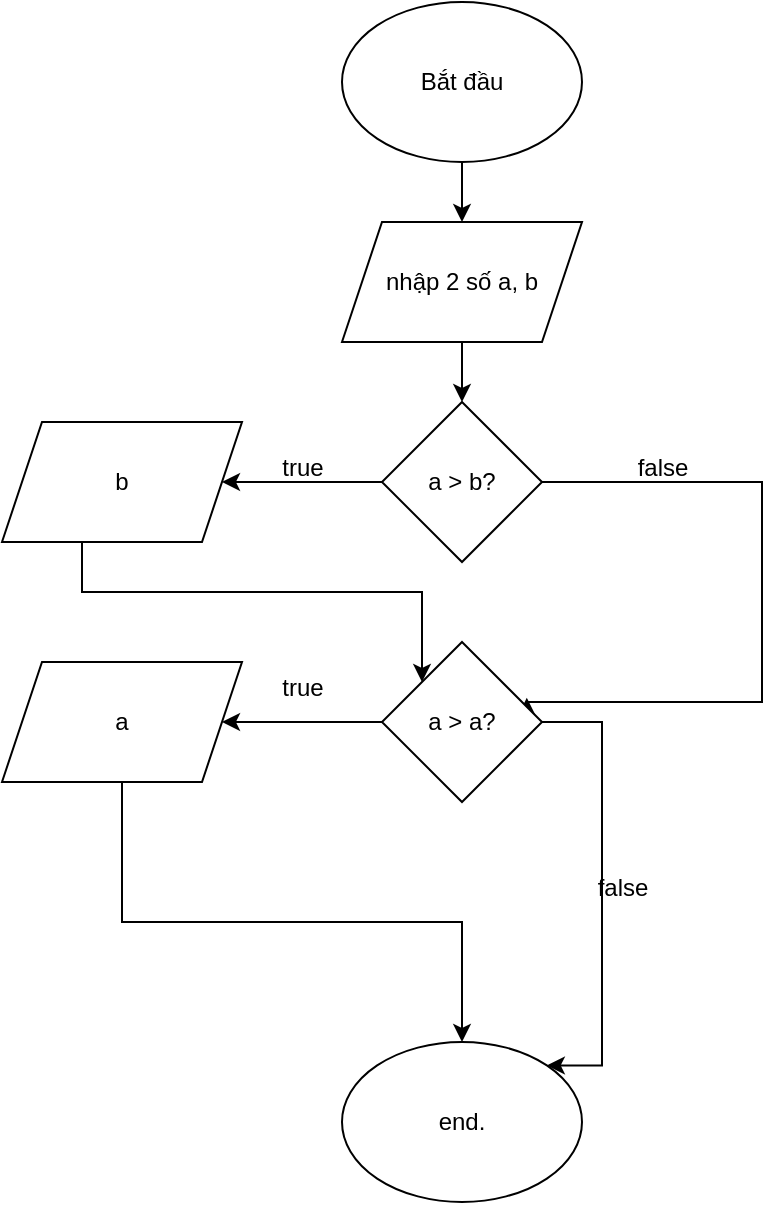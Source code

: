 <mxfile version="28.2.5" pages="10">
  <diagram name="bai 1" id="LHN-CHrqMJ3iKBK1noqp">
    <mxGraphModel dx="1042" dy="562" grid="1" gridSize="10" guides="1" tooltips="1" connect="1" arrows="1" fold="1" page="1" pageScale="1" pageWidth="827" pageHeight="1169" math="0" shadow="0">
      <root>
        <mxCell id="0" />
        <mxCell id="1" parent="0" />
        <mxCell id="G_gX5cMEvvBxvwo3rwDN-11" value="" style="edgeStyle=orthogonalEdgeStyle;rounded=0;orthogonalLoop=1;jettySize=auto;html=1;" parent="1" source="G_gX5cMEvvBxvwo3rwDN-1" target="G_gX5cMEvvBxvwo3rwDN-2" edge="1">
          <mxGeometry relative="1" as="geometry" />
        </mxCell>
        <mxCell id="G_gX5cMEvvBxvwo3rwDN-1" value="Bắt đầu" style="ellipse;whiteSpace=wrap;html=1;" parent="1" vertex="1">
          <mxGeometry x="380" y="50" width="120" height="80" as="geometry" />
        </mxCell>
        <mxCell id="G_gX5cMEvvBxvwo3rwDN-12" value="" style="edgeStyle=orthogonalEdgeStyle;rounded=0;orthogonalLoop=1;jettySize=auto;html=1;" parent="1" source="G_gX5cMEvvBxvwo3rwDN-2" target="G_gX5cMEvvBxvwo3rwDN-3" edge="1">
          <mxGeometry relative="1" as="geometry" />
        </mxCell>
        <mxCell id="G_gX5cMEvvBxvwo3rwDN-2" value="nhập 2 số a, b" style="shape=parallelogram;perimeter=parallelogramPerimeter;whiteSpace=wrap;html=1;fixedSize=1;" parent="1" vertex="1">
          <mxGeometry x="380" y="160" width="120" height="60" as="geometry" />
        </mxCell>
        <mxCell id="G_gX5cMEvvBxvwo3rwDN-4" style="edgeStyle=orthogonalEdgeStyle;rounded=0;orthogonalLoop=1;jettySize=auto;html=1;" parent="1" source="G_gX5cMEvvBxvwo3rwDN-3" edge="1">
          <mxGeometry relative="1" as="geometry">
            <mxPoint x="320" y="290" as="targetPoint" />
          </mxGeometry>
        </mxCell>
        <mxCell id="G_gX5cMEvvBxvwo3rwDN-18" style="edgeStyle=orthogonalEdgeStyle;rounded=0;orthogonalLoop=1;jettySize=auto;html=1;entryX=0.905;entryY=0.348;entryDx=0;entryDy=0;entryPerimeter=0;" parent="1" source="G_gX5cMEvvBxvwo3rwDN-3" target="G_gX5cMEvvBxvwo3rwDN-7" edge="1">
          <mxGeometry relative="1" as="geometry">
            <mxPoint x="490" y="400" as="targetPoint" />
            <Array as="points">
              <mxPoint x="590" y="290" />
              <mxPoint x="590" y="400" />
              <mxPoint x="472" y="400" />
            </Array>
          </mxGeometry>
        </mxCell>
        <mxCell id="G_gX5cMEvvBxvwo3rwDN-3" value="a &amp;gt; b?" style="rhombus;whiteSpace=wrap;html=1;" parent="1" vertex="1">
          <mxGeometry x="400" y="250" width="80" height="80" as="geometry" />
        </mxCell>
        <mxCell id="G_gX5cMEvvBxvwo3rwDN-5" value="true" style="text;html=1;align=center;verticalAlign=middle;resizable=0;points=[];autosize=1;strokeColor=none;fillColor=none;" parent="1" vertex="1">
          <mxGeometry x="340" y="268" width="40" height="30" as="geometry" />
        </mxCell>
        <mxCell id="G_gX5cMEvvBxvwo3rwDN-14" style="edgeStyle=orthogonalEdgeStyle;rounded=0;orthogonalLoop=1;jettySize=auto;html=1;entryX=0;entryY=0;entryDx=0;entryDy=0;" parent="1" source="G_gX5cMEvvBxvwo3rwDN-6" target="G_gX5cMEvvBxvwo3rwDN-7" edge="1">
          <mxGeometry relative="1" as="geometry">
            <mxPoint x="310" y="370" as="targetPoint" />
            <Array as="points">
              <mxPoint x="250" y="345" />
              <mxPoint x="420" y="345" />
            </Array>
          </mxGeometry>
        </mxCell>
        <mxCell id="G_gX5cMEvvBxvwo3rwDN-6" value="b" style="shape=parallelogram;perimeter=parallelogramPerimeter;whiteSpace=wrap;html=1;fixedSize=1;" parent="1" vertex="1">
          <mxGeometry x="210" y="260" width="120" height="60" as="geometry" />
        </mxCell>
        <mxCell id="G_gX5cMEvvBxvwo3rwDN-9" style="edgeStyle=orthogonalEdgeStyle;rounded=0;orthogonalLoop=1;jettySize=auto;html=1;" parent="1" source="G_gX5cMEvvBxvwo3rwDN-7" target="G_gX5cMEvvBxvwo3rwDN-8" edge="1">
          <mxGeometry relative="1" as="geometry" />
        </mxCell>
        <mxCell id="G_gX5cMEvvBxvwo3rwDN-19" style="edgeStyle=orthogonalEdgeStyle;rounded=0;orthogonalLoop=1;jettySize=auto;html=1;entryX=1;entryY=0;entryDx=0;entryDy=0;" parent="1" target="G_gX5cMEvvBxvwo3rwDN-16" edge="1">
          <mxGeometry relative="1" as="geometry">
            <mxPoint x="510" y="560" as="targetPoint" />
            <mxPoint x="470" y="410" as="sourcePoint" />
            <Array as="points">
              <mxPoint x="510" y="410" />
              <mxPoint x="510" y="582" />
            </Array>
          </mxGeometry>
        </mxCell>
        <mxCell id="G_gX5cMEvvBxvwo3rwDN-7" value="a &amp;gt; a?" style="rhombus;whiteSpace=wrap;html=1;" parent="1" vertex="1">
          <mxGeometry x="400" y="370" width="80" height="80" as="geometry" />
        </mxCell>
        <mxCell id="G_gX5cMEvvBxvwo3rwDN-15" style="edgeStyle=orthogonalEdgeStyle;rounded=0;orthogonalLoop=1;jettySize=auto;html=1;entryX=0.5;entryY=0;entryDx=0;entryDy=0;" parent="1" source="G_gX5cMEvvBxvwo3rwDN-8" target="G_gX5cMEvvBxvwo3rwDN-16" edge="1">
          <mxGeometry relative="1" as="geometry">
            <mxPoint x="270" y="570" as="targetPoint" />
            <Array as="points">
              <mxPoint x="270" y="510" />
              <mxPoint x="440" y="510" />
            </Array>
          </mxGeometry>
        </mxCell>
        <mxCell id="G_gX5cMEvvBxvwo3rwDN-8" value="a" style="shape=parallelogram;perimeter=parallelogramPerimeter;whiteSpace=wrap;html=1;fixedSize=1;" parent="1" vertex="1">
          <mxGeometry x="210" y="380" width="120" height="60" as="geometry" />
        </mxCell>
        <mxCell id="G_gX5cMEvvBxvwo3rwDN-16" value="end." style="ellipse;whiteSpace=wrap;html=1;" parent="1" vertex="1">
          <mxGeometry x="380" y="570" width="120" height="80" as="geometry" />
        </mxCell>
        <mxCell id="G_gX5cMEvvBxvwo3rwDN-17" value="true" style="text;html=1;align=center;verticalAlign=middle;resizable=0;points=[];autosize=1;strokeColor=none;fillColor=none;" parent="1" vertex="1">
          <mxGeometry x="340" y="378" width="40" height="30" as="geometry" />
        </mxCell>
        <mxCell id="G_gX5cMEvvBxvwo3rwDN-21" value="false" style="text;html=1;align=center;verticalAlign=middle;resizable=0;points=[];autosize=1;strokeColor=none;fillColor=none;" parent="1" vertex="1">
          <mxGeometry x="515" y="268" width="50" height="30" as="geometry" />
        </mxCell>
        <mxCell id="G_gX5cMEvvBxvwo3rwDN-22" value="false" style="text;html=1;align=center;verticalAlign=middle;resizable=0;points=[];autosize=1;strokeColor=none;fillColor=none;" parent="1" vertex="1">
          <mxGeometry x="495" y="478" width="50" height="30" as="geometry" />
        </mxCell>
      </root>
    </mxGraphModel>
  </diagram>
  <diagram id="-AnwjNpiycvmpnZ_vsOa" name="bai 2">
    <mxGraphModel dx="1042" dy="562" grid="1" gridSize="10" guides="1" tooltips="1" connect="1" arrows="1" fold="1" page="1" pageScale="1" pageWidth="827" pageHeight="1169" math="0" shadow="0">
      <root>
        <mxCell id="0" />
        <mxCell id="1" parent="0" />
        <mxCell id="NbKjcQe_ZPCnmNKgYyZ9-5" value="" style="edgeStyle=orthogonalEdgeStyle;rounded=0;orthogonalLoop=1;jettySize=auto;html=1;" edge="1" parent="1" source="HBae2HnqyYV1xyCBJxkP-1" target="HBae2HnqyYV1xyCBJxkP-2">
          <mxGeometry relative="1" as="geometry" />
        </mxCell>
        <mxCell id="HBae2HnqyYV1xyCBJxkP-1" value="Bắt đầu" style="ellipse;whiteSpace=wrap;html=1;" parent="1" vertex="1">
          <mxGeometry x="340" y="40" width="120" height="80" as="geometry" />
        </mxCell>
        <mxCell id="NbKjcQe_ZPCnmNKgYyZ9-6" value="" style="edgeStyle=orthogonalEdgeStyle;rounded=0;orthogonalLoop=1;jettySize=auto;html=1;" edge="1" parent="1" source="HBae2HnqyYV1xyCBJxkP-2" target="sqhiozpxVxZIygVOwJOl-1">
          <mxGeometry relative="1" as="geometry" />
        </mxCell>
        <mxCell id="HBae2HnqyYV1xyCBJxkP-2" value="Nhập số nguyên n" style="shape=parallelogram;perimeter=parallelogramPerimeter;whiteSpace=wrap;html=1;fixedSize=1;" parent="1" vertex="1">
          <mxGeometry x="340" y="160" width="120" height="60" as="geometry" />
        </mxCell>
        <mxCell id="sqhiozpxVxZIygVOwJOl-1" value="n/2 = 0?&lt;span style=&quot;white-space: pre;&quot;&gt;&#x9;&lt;/span&gt;" style="rhombus;whiteSpace=wrap;html=1;" vertex="1" parent="1">
          <mxGeometry x="360" y="270" width="80" height="80" as="geometry" />
        </mxCell>
        <mxCell id="NbKjcQe_ZPCnmNKgYyZ9-8" style="edgeStyle=orthogonalEdgeStyle;rounded=0;orthogonalLoop=1;jettySize=auto;html=1;" edge="1" parent="1" source="NbKjcQe_ZPCnmNKgYyZ9-1" target="NbKjcQe_ZPCnmNKgYyZ9-7">
          <mxGeometry relative="1" as="geometry" />
        </mxCell>
        <mxCell id="NbKjcQe_ZPCnmNKgYyZ9-1" value="Số chẵn" style="shape=parallelogram;perimeter=parallelogramPerimeter;whiteSpace=wrap;html=1;fixedSize=1;" vertex="1" parent="1">
          <mxGeometry x="170" y="400" width="120" height="60" as="geometry" />
        </mxCell>
        <mxCell id="NbKjcQe_ZPCnmNKgYyZ9-9" style="edgeStyle=orthogonalEdgeStyle;rounded=0;orthogonalLoop=1;jettySize=auto;html=1;entryX=0.5;entryY=0;entryDx=0;entryDy=0;" edge="1" parent="1" source="NbKjcQe_ZPCnmNKgYyZ9-2" target="NbKjcQe_ZPCnmNKgYyZ9-7">
          <mxGeometry relative="1" as="geometry" />
        </mxCell>
        <mxCell id="NbKjcQe_ZPCnmNKgYyZ9-2" value="Số lẻ" style="shape=parallelogram;perimeter=parallelogramPerimeter;whiteSpace=wrap;html=1;fixedSize=1;" vertex="1" parent="1">
          <mxGeometry x="540" y="400" width="120" height="60" as="geometry" />
        </mxCell>
        <mxCell id="NbKjcQe_ZPCnmNKgYyZ9-3" style="edgeStyle=orthogonalEdgeStyle;rounded=0;orthogonalLoop=1;jettySize=auto;html=1;entryX=0.56;entryY=-0.037;entryDx=0;entryDy=0;entryPerimeter=0;" edge="1" parent="1" source="sqhiozpxVxZIygVOwJOl-1" target="NbKjcQe_ZPCnmNKgYyZ9-1">
          <mxGeometry relative="1" as="geometry" />
        </mxCell>
        <mxCell id="NbKjcQe_ZPCnmNKgYyZ9-4" style="edgeStyle=orthogonalEdgeStyle;rounded=0;orthogonalLoop=1;jettySize=auto;html=1;entryX=0.577;entryY=-0.063;entryDx=0;entryDy=0;entryPerimeter=0;" edge="1" parent="1" source="sqhiozpxVxZIygVOwJOl-1" target="NbKjcQe_ZPCnmNKgYyZ9-2">
          <mxGeometry relative="1" as="geometry" />
        </mxCell>
        <mxCell id="NbKjcQe_ZPCnmNKgYyZ9-7" value="end." style="ellipse;whiteSpace=wrap;html=1;" vertex="1" parent="1">
          <mxGeometry x="340" y="530" width="120" height="80" as="geometry" />
        </mxCell>
        <mxCell id="6jB8IwQE2nyx-MBQkrDh-1" value="false" style="text;html=1;align=center;verticalAlign=middle;resizable=0;points=[];autosize=1;strokeColor=none;fillColor=none;" vertex="1" parent="1">
          <mxGeometry x="515" y="278" width="50" height="30" as="geometry" />
        </mxCell>
        <mxCell id="6jB8IwQE2nyx-MBQkrDh-2" value="true" style="text;html=1;align=center;verticalAlign=middle;resizable=0;points=[];autosize=1;strokeColor=none;fillColor=none;" vertex="1" parent="1">
          <mxGeometry x="270" y="278" width="40" height="30" as="geometry" />
        </mxCell>
      </root>
    </mxGraphModel>
  </diagram>
  <diagram id="fisK001j6g7XR2Er7akx" name="bai 3">
    <mxGraphModel dx="1042" dy="562" grid="1" gridSize="10" guides="1" tooltips="1" connect="1" arrows="1" fold="1" page="1" pageScale="1" pageWidth="827" pageHeight="1169" math="0" shadow="0">
      <root>
        <mxCell id="0" />
        <mxCell id="1" parent="0" />
        <mxCell id="6jqvcxdGLb2SvJ_Awi2F-6" value="" style="edgeStyle=orthogonalEdgeStyle;rounded=0;orthogonalLoop=1;jettySize=auto;html=1;" edge="1" parent="1" source="6jqvcxdGLb2SvJ_Awi2F-1" target="6jqvcxdGLb2SvJ_Awi2F-2">
          <mxGeometry relative="1" as="geometry" />
        </mxCell>
        <mxCell id="6jqvcxdGLb2SvJ_Awi2F-1" value="Bắt đàu" style="ellipse;whiteSpace=wrap;html=1;" vertex="1" parent="1">
          <mxGeometry x="340" y="40" width="120" height="80" as="geometry" />
        </mxCell>
        <mxCell id="6jqvcxdGLb2SvJ_Awi2F-7" value="" style="edgeStyle=orthogonalEdgeStyle;rounded=0;orthogonalLoop=1;jettySize=auto;html=1;" edge="1" parent="1" source="6jqvcxdGLb2SvJ_Awi2F-2" target="6jqvcxdGLb2SvJ_Awi2F-3">
          <mxGeometry relative="1" as="geometry" />
        </mxCell>
        <mxCell id="6jqvcxdGLb2SvJ_Awi2F-2" value="Nhập 2 số a và b" style="shape=parallelogram;perimeter=parallelogramPerimeter;whiteSpace=wrap;html=1;fixedSize=1;" vertex="1" parent="1">
          <mxGeometry x="340" y="170" width="120" height="60" as="geometry" />
        </mxCell>
        <mxCell id="6jqvcxdGLb2SvJ_Awi2F-8" value="" style="edgeStyle=orthogonalEdgeStyle;rounded=0;orthogonalLoop=1;jettySize=auto;html=1;" edge="1" parent="1" source="6jqvcxdGLb2SvJ_Awi2F-3" target="6jqvcxdGLb2SvJ_Awi2F-4">
          <mxGeometry relative="1" as="geometry" />
        </mxCell>
        <mxCell id="6jqvcxdGLb2SvJ_Awi2F-3" value="sum = a+b" style="rounded=0;whiteSpace=wrap;html=1;" vertex="1" parent="1">
          <mxGeometry x="340" y="290" width="120" height="60" as="geometry" />
        </mxCell>
        <mxCell id="6jqvcxdGLb2SvJ_Awi2F-9" value="" style="edgeStyle=orthogonalEdgeStyle;rounded=0;orthogonalLoop=1;jettySize=auto;html=1;" edge="1" parent="1" source="6jqvcxdGLb2SvJ_Awi2F-4" target="6jqvcxdGLb2SvJ_Awi2F-5">
          <mxGeometry relative="1" as="geometry" />
        </mxCell>
        <mxCell id="6jqvcxdGLb2SvJ_Awi2F-4" value="Sum" style="shape=parallelogram;perimeter=parallelogramPerimeter;whiteSpace=wrap;html=1;fixedSize=1;" vertex="1" parent="1">
          <mxGeometry x="340" y="400" width="120" height="60" as="geometry" />
        </mxCell>
        <mxCell id="6jqvcxdGLb2SvJ_Awi2F-5" value="end" style="ellipse;whiteSpace=wrap;html=1;" vertex="1" parent="1">
          <mxGeometry x="340" y="520" width="120" height="80" as="geometry" />
        </mxCell>
      </root>
    </mxGraphModel>
  </diagram>
  <diagram id="5lR6M2P2FLCRkxyjcGD-" name="bai 4">
    <mxGraphModel dx="1042" dy="562" grid="1" gridSize="10" guides="1" tooltips="1" connect="1" arrows="1" fold="1" page="1" pageScale="1" pageWidth="827" pageHeight="1169" math="0" shadow="0">
      <root>
        <mxCell id="0" />
        <mxCell id="1" parent="0" />
        <mxCell id="ja6xEobhaYyhtWHDDvJN-1" value="Bắt đầu" style="ellipse;whiteSpace=wrap;html=1;" vertex="1" parent="1">
          <mxGeometry x="380" y="40" width="120" height="80" as="geometry" />
        </mxCell>
        <mxCell id="ja6xEobhaYyhtWHDDvJN-2" value="Nhập điểm" style="shape=parallelogram;perimeter=parallelogramPerimeter;whiteSpace=wrap;html=1;fixedSize=1;" vertex="1" parent="1">
          <mxGeometry x="380" y="160" width="120" height="60" as="geometry" />
        </mxCell>
        <mxCell id="eFE6os8PbN-QjCZRavJ_-3" style="edgeStyle=orthogonalEdgeStyle;rounded=0;orthogonalLoop=1;jettySize=auto;html=1;entryX=0.5;entryY=0;entryDx=0;entryDy=0;" edge="1" parent="1" source="ja6xEobhaYyhtWHDDvJN-3" target="eFE6os8PbN-QjCZRavJ_-1">
          <mxGeometry relative="1" as="geometry" />
        </mxCell>
        <mxCell id="ja6xEobhaYyhtWHDDvJN-3" value="Điểm &amp;gt;= 5?" style="rhombus;whiteSpace=wrap;html=1;" vertex="1" parent="1">
          <mxGeometry x="400" y="260" width="80" height="80" as="geometry" />
        </mxCell>
        <mxCell id="eFE6os8PbN-QjCZRavJ_-8" style="edgeStyle=orthogonalEdgeStyle;rounded=0;orthogonalLoop=1;jettySize=auto;html=1;entryX=0.5;entryY=0;entryDx=0;entryDy=0;" edge="1" parent="1" source="eFE6os8PbN-QjCZRavJ_-1" target="eFE6os8PbN-QjCZRavJ_-7">
          <mxGeometry relative="1" as="geometry" />
        </mxCell>
        <mxCell id="eFE6os8PbN-QjCZRavJ_-1" value="Đạt" style="shape=parallelogram;perimeter=parallelogramPerimeter;whiteSpace=wrap;html=1;fixedSize=1;" vertex="1" parent="1">
          <mxGeometry x="180" y="360" width="120" height="60" as="geometry" />
        </mxCell>
        <mxCell id="eFE6os8PbN-QjCZRavJ_-9" style="edgeStyle=orthogonalEdgeStyle;rounded=0;orthogonalLoop=1;jettySize=auto;html=1;entryX=0.5;entryY=0;entryDx=0;entryDy=0;" edge="1" parent="1" source="eFE6os8PbN-QjCZRavJ_-2" target="eFE6os8PbN-QjCZRavJ_-7">
          <mxGeometry relative="1" as="geometry" />
        </mxCell>
        <mxCell id="eFE6os8PbN-QjCZRavJ_-2" value="Không đạt" style="shape=parallelogram;perimeter=parallelogramPerimeter;whiteSpace=wrap;html=1;fixedSize=1;" vertex="1" parent="1">
          <mxGeometry x="540" y="360" width="120" height="60" as="geometry" />
        </mxCell>
        <mxCell id="eFE6os8PbN-QjCZRavJ_-4" style="edgeStyle=orthogonalEdgeStyle;rounded=0;orthogonalLoop=1;jettySize=auto;html=1;entryX=0.577;entryY=0.043;entryDx=0;entryDy=0;entryPerimeter=0;" edge="1" parent="1" source="ja6xEobhaYyhtWHDDvJN-3" target="eFE6os8PbN-QjCZRavJ_-2">
          <mxGeometry relative="1" as="geometry" />
        </mxCell>
        <mxCell id="eFE6os8PbN-QjCZRavJ_-5" value="true" style="text;html=1;align=center;verticalAlign=middle;resizable=0;points=[];autosize=1;strokeColor=none;fillColor=none;" vertex="1" parent="1">
          <mxGeometry x="270" y="268" width="40" height="30" as="geometry" />
        </mxCell>
        <mxCell id="eFE6os8PbN-QjCZRavJ_-6" value="false" style="text;html=1;align=center;verticalAlign=middle;resizable=0;points=[];autosize=1;strokeColor=none;fillColor=none;" vertex="1" parent="1">
          <mxGeometry x="525" y="268" width="50" height="30" as="geometry" />
        </mxCell>
        <mxCell id="eFE6os8PbN-QjCZRavJ_-7" value="end." style="ellipse;whiteSpace=wrap;html=1;" vertex="1" parent="1">
          <mxGeometry x="380" y="440" width="120" height="80" as="geometry" />
        </mxCell>
      </root>
    </mxGraphModel>
  </diagram>
  <diagram id="rzvgcbBm3KMd50LdbCXm" name="bai 5">
    <mxGraphModel dx="1042" dy="562" grid="1" gridSize="10" guides="1" tooltips="1" connect="1" arrows="1" fold="1" page="1" pageScale="1" pageWidth="827" pageHeight="1169" math="0" shadow="0">
      <root>
        <mxCell id="0" />
        <mxCell id="1" parent="0" />
        <mxCell id="RLfq47-YFcgZ5D6xN8U6-22" value="" style="edgeStyle=orthogonalEdgeStyle;rounded=0;orthogonalLoop=1;jettySize=auto;html=1;" edge="1" parent="1" source="RLfq47-YFcgZ5D6xN8U6-1" target="RLfq47-YFcgZ5D6xN8U6-2">
          <mxGeometry relative="1" as="geometry" />
        </mxCell>
        <mxCell id="RLfq47-YFcgZ5D6xN8U6-1" value="Bắt đầu" style="ellipse;whiteSpace=wrap;html=1;" vertex="1" parent="1">
          <mxGeometry x="354" y="40" width="120" height="80" as="geometry" />
        </mxCell>
        <mxCell id="RLfq47-YFcgZ5D6xN8U6-23" value="" style="edgeStyle=orthogonalEdgeStyle;rounded=0;orthogonalLoop=1;jettySize=auto;html=1;" edge="1" parent="1" source="RLfq47-YFcgZ5D6xN8U6-2" target="RLfq47-YFcgZ5D6xN8U6-3">
          <mxGeometry relative="1" as="geometry" />
        </mxCell>
        <mxCell id="RLfq47-YFcgZ5D6xN8U6-2" value="nhập điểm" style="shape=parallelogram;perimeter=parallelogramPerimeter;whiteSpace=wrap;html=1;fixedSize=1;" vertex="1" parent="1">
          <mxGeometry x="354" y="180" width="120" height="60" as="geometry" />
        </mxCell>
        <mxCell id="RLfq47-YFcgZ5D6xN8U6-5" style="edgeStyle=orthogonalEdgeStyle;rounded=0;orthogonalLoop=1;jettySize=auto;html=1;entryX=0.5;entryY=0;entryDx=0;entryDy=0;" edge="1" parent="1" source="RLfq47-YFcgZ5D6xN8U6-3" target="RLfq47-YFcgZ5D6xN8U6-4">
          <mxGeometry relative="1" as="geometry" />
        </mxCell>
        <mxCell id="RLfq47-YFcgZ5D6xN8U6-3" value="9&amp;lt;Điểm&amp;lt;10?" style="rhombus;whiteSpace=wrap;html=1;" vertex="1" parent="1">
          <mxGeometry x="374" y="290" width="80" height="80" as="geometry" />
        </mxCell>
        <mxCell id="RLfq47-YFcgZ5D6xN8U6-4" value="Xuất sắc" style="shape=parallelogram;perimeter=parallelogramPerimeter;whiteSpace=wrap;html=1;fixedSize=1;" vertex="1" parent="1">
          <mxGeometry x="170" y="400" width="120" height="60" as="geometry" />
        </mxCell>
        <mxCell id="RLfq47-YFcgZ5D6xN8U6-8" style="edgeStyle=orthogonalEdgeStyle;rounded=0;orthogonalLoop=1;jettySize=auto;html=1;entryX=0.5;entryY=0;entryDx=0;entryDy=0;" edge="1" parent="1" source="RLfq47-YFcgZ5D6xN8U6-6" target="RLfq47-YFcgZ5D6xN8U6-7">
          <mxGeometry relative="1" as="geometry" />
        </mxCell>
        <mxCell id="RLfq47-YFcgZ5D6xN8U6-6" value="8&amp;lt;điểm&amp;lt;=9?" style="rhombus;whiteSpace=wrap;html=1;" vertex="1" parent="1">
          <mxGeometry x="374" y="440" width="80" height="80" as="geometry" />
        </mxCell>
        <mxCell id="RLfq47-YFcgZ5D6xN8U6-7" value="Giỏi" style="shape=parallelogram;perimeter=parallelogramPerimeter;whiteSpace=wrap;html=1;fixedSize=1;" vertex="1" parent="1">
          <mxGeometry x="170" y="525" width="120" height="60" as="geometry" />
        </mxCell>
        <mxCell id="RLfq47-YFcgZ5D6xN8U6-11" style="edgeStyle=orthogonalEdgeStyle;rounded=0;orthogonalLoop=1;jettySize=auto;html=1;entryX=0.5;entryY=0;entryDx=0;entryDy=0;" edge="1" parent="1" source="RLfq47-YFcgZ5D6xN8U6-9" target="RLfq47-YFcgZ5D6xN8U6-10">
          <mxGeometry relative="1" as="geometry" />
        </mxCell>
        <mxCell id="RLfq47-YFcgZ5D6xN8U6-9" value="6&amp;lt;điểm&amp;lt;=8?" style="rhombus;whiteSpace=wrap;html=1;" vertex="1" parent="1">
          <mxGeometry x="374" y="610" width="80" height="80" as="geometry" />
        </mxCell>
        <mxCell id="RLfq47-YFcgZ5D6xN8U6-10" value="Khá" style="shape=parallelogram;perimeter=parallelogramPerimeter;whiteSpace=wrap;html=1;fixedSize=1;" vertex="1" parent="1">
          <mxGeometry x="170" y="690" width="120" height="60" as="geometry" />
        </mxCell>
        <mxCell id="RLfq47-YFcgZ5D6xN8U6-14" style="edgeStyle=orthogonalEdgeStyle;rounded=0;orthogonalLoop=1;jettySize=auto;html=1;entryX=0.5;entryY=0;entryDx=0;entryDy=0;" edge="1" parent="1" source="RLfq47-YFcgZ5D6xN8U6-12" target="RLfq47-YFcgZ5D6xN8U6-13">
          <mxGeometry relative="1" as="geometry" />
        </mxCell>
        <mxCell id="RLfq47-YFcgZ5D6xN8U6-12" value="4&amp;lt;=điểm&amp;lt;=6?" style="rhombus;whiteSpace=wrap;html=1;" vertex="1" parent="1">
          <mxGeometry x="374" y="760" width="80" height="80" as="geometry" />
        </mxCell>
        <mxCell id="RLfq47-YFcgZ5D6xN8U6-25" style="edgeStyle=orthogonalEdgeStyle;rounded=0;orthogonalLoop=1;jettySize=auto;html=1;entryX=0.5;entryY=0;entryDx=0;entryDy=0;" edge="1" parent="1" source="RLfq47-YFcgZ5D6xN8U6-13" target="RLfq47-YFcgZ5D6xN8U6-24">
          <mxGeometry relative="1" as="geometry" />
        </mxCell>
        <mxCell id="RLfq47-YFcgZ5D6xN8U6-13" value="Trung bình" style="shape=parallelogram;perimeter=parallelogramPerimeter;whiteSpace=wrap;html=1;fixedSize=1;" vertex="1" parent="1">
          <mxGeometry x="170" y="860" width="120" height="60" as="geometry" />
        </mxCell>
        <mxCell id="RLfq47-YFcgZ5D6xN8U6-26" style="edgeStyle=orthogonalEdgeStyle;rounded=0;orthogonalLoop=1;jettySize=auto;html=1;entryX=0.5;entryY=0;entryDx=0;entryDy=0;" edge="1" parent="1" source="RLfq47-YFcgZ5D6xN8U6-16" target="RLfq47-YFcgZ5D6xN8U6-24">
          <mxGeometry relative="1" as="geometry" />
        </mxCell>
        <mxCell id="RLfq47-YFcgZ5D6xN8U6-16" value="Không đạt" style="shape=parallelogram;perimeter=parallelogramPerimeter;whiteSpace=wrap;html=1;fixedSize=1;" vertex="1" parent="1">
          <mxGeometry x="560" y="860" width="120" height="60" as="geometry" />
        </mxCell>
        <mxCell id="RLfq47-YFcgZ5D6xN8U6-17" style="edgeStyle=orthogonalEdgeStyle;rounded=0;orthogonalLoop=1;jettySize=auto;html=1;entryX=0.603;entryY=-0.01;entryDx=0;entryDy=0;entryPerimeter=0;" edge="1" parent="1" source="RLfq47-YFcgZ5D6xN8U6-12" target="RLfq47-YFcgZ5D6xN8U6-16">
          <mxGeometry relative="1" as="geometry" />
        </mxCell>
        <mxCell id="RLfq47-YFcgZ5D6xN8U6-18" value="true" style="text;html=1;align=center;verticalAlign=middle;resizable=0;points=[];autosize=1;strokeColor=none;fillColor=none;" vertex="1" parent="1">
          <mxGeometry x="270" y="298" width="40" height="30" as="geometry" />
        </mxCell>
        <mxCell id="RLfq47-YFcgZ5D6xN8U6-19" value="true" style="text;html=1;align=center;verticalAlign=middle;resizable=0;points=[];autosize=1;strokeColor=none;fillColor=none;" vertex="1" parent="1">
          <mxGeometry x="280" y="448" width="40" height="30" as="geometry" />
        </mxCell>
        <mxCell id="RLfq47-YFcgZ5D6xN8U6-20" value="true" style="text;html=1;align=center;verticalAlign=middle;resizable=0;points=[];autosize=1;strokeColor=none;fillColor=none;" vertex="1" parent="1">
          <mxGeometry x="280" y="618" width="40" height="30" as="geometry" />
        </mxCell>
        <mxCell id="RLfq47-YFcgZ5D6xN8U6-21" value="true" style="text;html=1;align=center;verticalAlign=middle;resizable=0;points=[];autosize=1;strokeColor=none;fillColor=none;" vertex="1" parent="1">
          <mxGeometry x="300" y="778" width="40" height="30" as="geometry" />
        </mxCell>
        <mxCell id="RLfq47-YFcgZ5D6xN8U6-24" value="end." style="ellipse;whiteSpace=wrap;html=1;" vertex="1" parent="1">
          <mxGeometry x="354" y="960" width="120" height="80" as="geometry" />
        </mxCell>
        <mxCell id="RLfq47-YFcgZ5D6xN8U6-27" value="false" style="text;html=1;align=center;verticalAlign=middle;resizable=0;points=[];autosize=1;strokeColor=none;fillColor=none;" vertex="1" parent="1">
          <mxGeometry x="505" y="768" width="50" height="30" as="geometry" />
        </mxCell>
      </root>
    </mxGraphModel>
  </diagram>
  <diagram id="vmSjmjFpwkTGEJoxp714" name="bai 6">
    <mxGraphModel dx="1042" dy="562" grid="1" gridSize="10" guides="1" tooltips="1" connect="1" arrows="1" fold="1" page="1" pageScale="1" pageWidth="827" pageHeight="1169" math="0" shadow="0">
      <root>
        <mxCell id="0" />
        <mxCell id="1" parent="0" />
        <mxCell id="dvkZkPQNtIrSez61qr8e-4" value="" style="edgeStyle=orthogonalEdgeStyle;rounded=0;orthogonalLoop=1;jettySize=auto;html=1;" edge="1" parent="1" source="POks9sm7v9jFnFvmpxHK-1" target="POks9sm7v9jFnFvmpxHK-2">
          <mxGeometry relative="1" as="geometry" />
        </mxCell>
        <mxCell id="POks9sm7v9jFnFvmpxHK-1" value="Bắt đầu" style="ellipse;whiteSpace=wrap;html=1;" vertex="1" parent="1">
          <mxGeometry x="380" y="40" width="120" height="80" as="geometry" />
        </mxCell>
        <mxCell id="dvkZkPQNtIrSez61qr8e-5" value="" style="edgeStyle=orthogonalEdgeStyle;rounded=0;orthogonalLoop=1;jettySize=auto;html=1;" edge="1" parent="1" source="POks9sm7v9jFnFvmpxHK-2" target="dvkZkPQNtIrSez61qr8e-1">
          <mxGeometry relative="1" as="geometry" />
        </mxCell>
        <mxCell id="POks9sm7v9jFnFvmpxHK-2" value="Nhập a và b&lt;div&gt;(ax+b=0)&lt;/div&gt;" style="shape=parallelogram;perimeter=parallelogramPerimeter;whiteSpace=wrap;html=1;fixedSize=1;" vertex="1" parent="1">
          <mxGeometry x="380" y="170" width="120" height="60" as="geometry" />
        </mxCell>
        <mxCell id="dvkZkPQNtIrSez61qr8e-13" style="edgeStyle=orthogonalEdgeStyle;rounded=0;orthogonalLoop=1;jettySize=auto;html=1;entryX=0.5;entryY=0;entryDx=0;entryDy=0;" edge="1" parent="1" source="dvkZkPQNtIrSez61qr8e-1" target="dvkZkPQNtIrSez61qr8e-12">
          <mxGeometry relative="1" as="geometry" />
        </mxCell>
        <mxCell id="dvkZkPQNtIrSez61qr8e-1" value="a,b = 0?" style="rhombus;whiteSpace=wrap;html=1;" vertex="1" parent="1">
          <mxGeometry x="400" y="280" width="80" height="80" as="geometry" />
        </mxCell>
        <mxCell id="dvkZkPQNtIrSez61qr8e-11" style="edgeStyle=orthogonalEdgeStyle;rounded=0;orthogonalLoop=1;jettySize=auto;html=1;entryX=0.5;entryY=0;entryDx=0;entryDy=0;" edge="1" parent="1" source="dvkZkPQNtIrSez61qr8e-2" target="dvkZkPQNtIrSez61qr8e-10">
          <mxGeometry relative="1" as="geometry" />
        </mxCell>
        <mxCell id="dvkZkPQNtIrSez61qr8e-2" value="a =0, b khác 0?" style="rhombus;whiteSpace=wrap;html=1;" vertex="1" parent="1">
          <mxGeometry x="400" y="400" width="80" height="80" as="geometry" />
        </mxCell>
        <mxCell id="dvkZkPQNtIrSez61qr8e-8" style="edgeStyle=orthogonalEdgeStyle;rounded=0;orthogonalLoop=1;jettySize=auto;html=1;entryX=0.5;entryY=0;entryDx=0;entryDy=0;" edge="1" parent="1" source="dvkZkPQNtIrSez61qr8e-3" target="dvkZkPQNtIrSez61qr8e-7">
          <mxGeometry relative="1" as="geometry" />
        </mxCell>
        <mxCell id="dvkZkPQNtIrSez61qr8e-3" value="a khác 0?" style="rhombus;whiteSpace=wrap;html=1;" vertex="1" parent="1">
          <mxGeometry x="400" y="520" width="80" height="80" as="geometry" />
        </mxCell>
        <mxCell id="dvkZkPQNtIrSez61qr8e-19" style="edgeStyle=orthogonalEdgeStyle;rounded=0;orthogonalLoop=1;jettySize=auto;html=1;entryX=0.5;entryY=0;entryDx=0;entryDy=0;" edge="1" parent="1" source="dvkZkPQNtIrSez61qr8e-7" target="dvkZkPQNtIrSez61qr8e-18">
          <mxGeometry relative="1" as="geometry" />
        </mxCell>
        <mxCell id="dvkZkPQNtIrSez61qr8e-7" value="x = -b/a" style="shape=parallelogram;perimeter=parallelogramPerimeter;whiteSpace=wrap;html=1;fixedSize=1;" vertex="1" parent="1">
          <mxGeometry x="250" y="660" width="120" height="60" as="geometry" />
        </mxCell>
        <mxCell id="dvkZkPQNtIrSez61qr8e-9" value="true" style="text;html=1;align=center;verticalAlign=middle;resizable=0;points=[];autosize=1;strokeColor=none;fillColor=none;" vertex="1" parent="1">
          <mxGeometry x="330" y="528" width="40" height="30" as="geometry" />
        </mxCell>
        <mxCell id="dvkZkPQNtIrSez61qr8e-17" style="edgeStyle=orthogonalEdgeStyle;rounded=0;orthogonalLoop=1;jettySize=auto;html=1;entryX=0.5;entryY=0;entryDx=0;entryDy=0;" edge="1" parent="1" source="dvkZkPQNtIrSez61qr8e-10" target="dvkZkPQNtIrSez61qr8e-3">
          <mxGeometry relative="1" as="geometry" />
        </mxCell>
        <mxCell id="dvkZkPQNtIrSez61qr8e-10" value="vô nghiệm" style="shape=parallelogram;perimeter=parallelogramPerimeter;whiteSpace=wrap;html=1;fixedSize=1;" vertex="1" parent="1">
          <mxGeometry x="230" y="480" width="120" height="60" as="geometry" />
        </mxCell>
        <mxCell id="dvkZkPQNtIrSez61qr8e-16" style="edgeStyle=orthogonalEdgeStyle;rounded=0;orthogonalLoop=1;jettySize=auto;html=1;entryX=0.5;entryY=0;entryDx=0;entryDy=0;" edge="1" parent="1" source="dvkZkPQNtIrSez61qr8e-12" target="dvkZkPQNtIrSez61qr8e-2">
          <mxGeometry relative="1" as="geometry" />
        </mxCell>
        <mxCell id="dvkZkPQNtIrSez61qr8e-12" value="vô số nghiệm" style="shape=parallelogram;perimeter=parallelogramPerimeter;whiteSpace=wrap;html=1;fixedSize=1;" vertex="1" parent="1">
          <mxGeometry x="230" y="360" width="120" height="60" as="geometry" />
        </mxCell>
        <mxCell id="dvkZkPQNtIrSez61qr8e-14" value="true" style="text;html=1;align=center;verticalAlign=middle;resizable=0;points=[];autosize=1;strokeColor=none;fillColor=none;" vertex="1" parent="1">
          <mxGeometry x="320" y="298" width="40" height="30" as="geometry" />
        </mxCell>
        <mxCell id="dvkZkPQNtIrSez61qr8e-15" value="true" style="text;html=1;align=center;verticalAlign=middle;resizable=0;points=[];autosize=1;strokeColor=none;fillColor=none;" vertex="1" parent="1">
          <mxGeometry x="330" y="408" width="40" height="30" as="geometry" />
        </mxCell>
        <mxCell id="dvkZkPQNtIrSez61qr8e-18" value="end." style="ellipse;whiteSpace=wrap;html=1;" vertex="1" parent="1">
          <mxGeometry x="390" y="720" width="120" height="80" as="geometry" />
        </mxCell>
      </root>
    </mxGraphModel>
  </diagram>
  <diagram id="qO8n6Jesqy8OpKhEsKfj" name="bai 7">
    <mxGraphModel dx="1042" dy="562" grid="1" gridSize="10" guides="1" tooltips="1" connect="1" arrows="1" fold="1" page="1" pageScale="1" pageWidth="827" pageHeight="1169" math="0" shadow="0">
      <root>
        <mxCell id="0" />
        <mxCell id="1" parent="0" />
        <mxCell id="-rfGyJKr2Ra-odHdyiAX-7" value="" style="edgeStyle=orthogonalEdgeStyle;rounded=0;orthogonalLoop=1;jettySize=auto;html=1;" edge="1" parent="1" source="-rfGyJKr2Ra-odHdyiAX-1" target="-rfGyJKr2Ra-odHdyiAX-2">
          <mxGeometry relative="1" as="geometry" />
        </mxCell>
        <mxCell id="-rfGyJKr2Ra-odHdyiAX-1" value="bắt đầu" style="ellipse;whiteSpace=wrap;html=1;" vertex="1" parent="1">
          <mxGeometry x="354" y="30" width="120" height="80" as="geometry" />
        </mxCell>
        <mxCell id="-rfGyJKr2Ra-odHdyiAX-8" value="" style="edgeStyle=orthogonalEdgeStyle;rounded=0;orthogonalLoop=1;jettySize=auto;html=1;" edge="1" parent="1" source="-rfGyJKr2Ra-odHdyiAX-2" target="-rfGyJKr2Ra-odHdyiAX-3">
          <mxGeometry relative="1" as="geometry" />
        </mxCell>
        <mxCell id="-rfGyJKr2Ra-odHdyiAX-2" value="nhập a,b, c&lt;div&gt;(ax&lt;sup&gt;2&lt;/sup&gt;&lt;span style=&quot;font-size: 10px;&quot;&gt;+bx+c)&lt;/span&gt;&lt;/div&gt;" style="shape=parallelogram;perimeter=parallelogramPerimeter;whiteSpace=wrap;html=1;fixedSize=1;" vertex="1" parent="1">
          <mxGeometry x="354" y="160" width="120" height="60" as="geometry" />
        </mxCell>
        <mxCell id="-rfGyJKr2Ra-odHdyiAX-5" style="edgeStyle=orthogonalEdgeStyle;rounded=0;orthogonalLoop=1;jettySize=auto;html=1;entryX=1;entryY=0.5;entryDx=0;entryDy=0;" edge="1" parent="1" source="-rfGyJKr2Ra-odHdyiAX-3" target="-rfGyJKr2Ra-odHdyiAX-4">
          <mxGeometry relative="1" as="geometry" />
        </mxCell>
        <mxCell id="-rfGyJKr2Ra-odHdyiAX-6" value="true" style="edgeLabel;html=1;align=center;verticalAlign=middle;resizable=0;points=[];" vertex="1" connectable="0" parent="-rfGyJKr2Ra-odHdyiAX-5">
          <mxGeometry x="0.254" y="-9" relative="1" as="geometry">
            <mxPoint as="offset" />
          </mxGeometry>
        </mxCell>
        <mxCell id="-rfGyJKr2Ra-odHdyiAX-12" value="" style="edgeStyle=orthogonalEdgeStyle;rounded=0;orthogonalLoop=1;jettySize=auto;html=1;" edge="1" parent="1" source="-rfGyJKr2Ra-odHdyiAX-3" target="-rfGyJKr2Ra-odHdyiAX-11">
          <mxGeometry relative="1" as="geometry" />
        </mxCell>
        <mxCell id="-rfGyJKr2Ra-odHdyiAX-3" value="a = 0?" style="rhombus;whiteSpace=wrap;html=1;" vertex="1" parent="1">
          <mxGeometry x="374" y="280" width="80" height="80" as="geometry" />
        </mxCell>
        <mxCell id="-rfGyJKr2Ra-odHdyiAX-21" style="edgeStyle=orthogonalEdgeStyle;rounded=0;orthogonalLoop=1;jettySize=auto;html=1;entryX=0;entryY=0;entryDx=0;entryDy=0;" edge="1" parent="1" target="-rfGyJKr2Ra-odHdyiAX-14">
          <mxGeometry relative="1" as="geometry">
            <mxPoint x="266" y="360" as="sourcePoint" />
            <mxPoint x="380" y="440" as="targetPoint" />
            <Array as="points">
              <mxPoint x="266" y="370" />
              <mxPoint x="394" y="370" />
            </Array>
          </mxGeometry>
        </mxCell>
        <mxCell id="-rfGyJKr2Ra-odHdyiAX-4" value="bx+c" style="rounded=0;whiteSpace=wrap;html=1;" vertex="1" parent="1">
          <mxGeometry x="180" y="290" width="120" height="60" as="geometry" />
        </mxCell>
        <mxCell id="-rfGyJKr2Ra-odHdyiAX-11" value="đen-ta = b&lt;sup&gt;2&lt;/sup&gt; - 4ac" style="rounded=0;whiteSpace=wrap;html=1;" vertex="1" parent="1">
          <mxGeometry x="520" y="300" width="120" height="70" as="geometry" />
        </mxCell>
        <mxCell id="-rfGyJKr2Ra-odHdyiAX-13" value="false" style="text;html=1;align=center;verticalAlign=middle;resizable=0;points=[];autosize=1;strokeColor=none;fillColor=none;" vertex="1" parent="1">
          <mxGeometry x="445" y="288" width="50" height="30" as="geometry" />
        </mxCell>
        <mxCell id="-rfGyJKr2Ra-odHdyiAX-17" value="" style="edgeStyle=orthogonalEdgeStyle;rounded=0;orthogonalLoop=1;jettySize=auto;html=1;" edge="1" parent="1" source="-rfGyJKr2Ra-odHdyiAX-14" target="-rfGyJKr2Ra-odHdyiAX-16">
          <mxGeometry relative="1" as="geometry" />
        </mxCell>
        <mxCell id="-rfGyJKr2Ra-odHdyiAX-14" value="đen-ta &amp;lt; 0?" style="rhombus;whiteSpace=wrap;html=1;" vertex="1" parent="1">
          <mxGeometry x="374" y="400" width="80" height="80" as="geometry" />
        </mxCell>
        <mxCell id="-rfGyJKr2Ra-odHdyiAX-20" value="" style="edgeStyle=orthogonalEdgeStyle;rounded=0;orthogonalLoop=1;jettySize=auto;html=1;" edge="1" parent="1" source="-rfGyJKr2Ra-odHdyiAX-15" target="-rfGyJKr2Ra-odHdyiAX-19">
          <mxGeometry relative="1" as="geometry" />
        </mxCell>
        <mxCell id="-rfGyJKr2Ra-odHdyiAX-27" value="" style="edgeStyle=orthogonalEdgeStyle;rounded=0;orthogonalLoop=1;jettySize=auto;html=1;" edge="1" parent="1" source="-rfGyJKr2Ra-odHdyiAX-15" target="-rfGyJKr2Ra-odHdyiAX-26">
          <mxGeometry relative="1" as="geometry" />
        </mxCell>
        <mxCell id="-rfGyJKr2Ra-odHdyiAX-15" value="đen-ta = 0?" style="rhombus;whiteSpace=wrap;html=1;" vertex="1" parent="1">
          <mxGeometry x="380" y="490" width="80" height="80" as="geometry" />
        </mxCell>
        <mxCell id="-rfGyJKr2Ra-odHdyiAX-16" value="vô nghiệm thực" style="shape=parallelogram;perimeter=parallelogramPerimeter;whiteSpace=wrap;html=1;fixedSize=1;" vertex="1" parent="1">
          <mxGeometry x="220" y="420" width="120" height="60" as="geometry" />
        </mxCell>
        <mxCell id="-rfGyJKr2Ra-odHdyiAX-18" value="true" style="text;html=1;align=center;verticalAlign=middle;resizable=0;points=[];autosize=1;strokeColor=none;fillColor=none;" vertex="1" parent="1">
          <mxGeometry x="340" y="418" width="40" height="30" as="geometry" />
        </mxCell>
        <mxCell id="-rfGyJKr2Ra-odHdyiAX-32" style="edgeStyle=orthogonalEdgeStyle;rounded=0;orthogonalLoop=1;jettySize=auto;html=1;" edge="1" parent="1" source="-rfGyJKr2Ra-odHdyiAX-19" target="-rfGyJKr2Ra-odHdyiAX-29">
          <mxGeometry relative="1" as="geometry" />
        </mxCell>
        <mxCell id="-rfGyJKr2Ra-odHdyiAX-19" value="&lt;span style=&quot;box-sizing: border-box; margin: 0px; padding: 0px; font-weight: bolder; color: rgb(0, 0, 0); font-family: Arial, sans-serif; font-size: 16px; text-align: left; white-space-collapse: preserve; background-color: rgb(255, 255, 255);&quot;&gt;x = -b / (2a).&lt;/span&gt;" style="shape=parallelogram;perimeter=parallelogramPerimeter;whiteSpace=wrap;html=1;fixedSize=1;" vertex="1" parent="1">
          <mxGeometry x="210" y="530" width="120" height="60" as="geometry" />
        </mxCell>
        <mxCell id="-rfGyJKr2Ra-odHdyiAX-23" style="edgeStyle=orthogonalEdgeStyle;rounded=0;orthogonalLoop=1;jettySize=auto;html=1;entryX=0.95;entryY=0.375;entryDx=0;entryDy=0;entryPerimeter=0;" edge="1" parent="1" source="-rfGyJKr2Ra-odHdyiAX-11" target="-rfGyJKr2Ra-odHdyiAX-14">
          <mxGeometry relative="1" as="geometry">
            <Array as="points">
              <mxPoint x="580" y="390" />
              <mxPoint x="450" y="390" />
            </Array>
          </mxGeometry>
        </mxCell>
        <mxCell id="-rfGyJKr2Ra-odHdyiAX-24" style="edgeStyle=orthogonalEdgeStyle;rounded=0;orthogonalLoop=1;jettySize=auto;html=1;entryX=0.573;entryY=0.077;entryDx=0;entryDy=0;entryPerimeter=0;" edge="1" parent="1" source="-rfGyJKr2Ra-odHdyiAX-16" target="-rfGyJKr2Ra-odHdyiAX-19">
          <mxGeometry relative="1" as="geometry" />
        </mxCell>
        <mxCell id="-rfGyJKr2Ra-odHdyiAX-25" value="true" style="text;html=1;align=center;verticalAlign=middle;resizable=0;points=[];autosize=1;strokeColor=none;fillColor=none;" vertex="1" parent="1">
          <mxGeometry x="340" y="518" width="40" height="30" as="geometry" />
        </mxCell>
        <mxCell id="-rfGyJKr2Ra-odHdyiAX-33" style="edgeStyle=orthogonalEdgeStyle;rounded=0;orthogonalLoop=1;jettySize=auto;html=1;" edge="1" parent="1" source="-rfGyJKr2Ra-odHdyiAX-26">
          <mxGeometry relative="1" as="geometry">
            <mxPoint x="440" y="760" as="targetPoint" />
          </mxGeometry>
        </mxCell>
        <mxCell id="-rfGyJKr2Ra-odHdyiAX-26" value="&lt;ul style=&quot;box-sizing: border-box; margin: 0px; padding: 0px 0px 0px 2rem; list-style: circle; color: rgb(0, 0, 0); font-family: Arial, sans-serif; font-size: 16px; text-align: left; white-space: pre; background-color: rgb(255, 255, 255); padding-inline-start: 48px;&quot;&gt;&lt;li style=&quot;box-sizing: border-box; margin: 0px; padding: 0px; background-color: transparent; font-size: 12pt; font-variant-numeric: normal; font-variant-east-asian: normal; font-variant-alternates: normal; font-variant-position: normal; font-variant-emoji: normal; list-style-type: disc; vertical-align: baseline;&quot; aria-level=&quot;4&quot; dir=&quot;ltr&quot;&gt;&lt;span style=&quot;box-sizing: border-box; margin: 0px; padding: 0px; background-color: transparent; font-size: 12pt;&quot;&gt;&lt;span style=&quot;box-sizing: border-box; margin: 0px; padding: 0px; font-variant-numeric: normal; font-variant-east-asian: normal; font-variant-alternates: normal; font-variant-position: normal; font-variant-emoji: normal; vertical-align: baseline; text-wrap-mode: wrap;&quot;&gt;x₁ = (-b + √Δ) / (2a)&lt;/span&gt;&lt;/span&gt;&lt;/li&gt;&lt;li style=&quot;box-sizing: border-box; margin: 0px; padding: 0px; background-color: transparent; font-size: 12pt; font-variant-numeric: normal; font-variant-east-asian: normal; font-variant-alternates: normal; font-variant-position: normal; font-variant-emoji: normal; list-style-type: disc; vertical-align: baseline;&quot; aria-level=&quot;4&quot; dir=&quot;ltr&quot;&gt;&lt;span style=&quot;box-sizing: border-box; margin: 0px; padding: 0px; background-color: transparent; font-size: 12pt;&quot;&gt;&lt;span style=&quot;box-sizing: border-box; margin: 0px; padding: 0px; font-variant-numeric: normal; font-variant-east-asian: normal; font-variant-alternates: normal; font-variant-position: normal; font-variant-emoji: normal; vertical-align: baseline; text-wrap-mode: wrap;&quot;&gt;x₂ = (-b - √Δ) / (2a)&lt;/span&gt;&lt;/span&gt;&lt;/li&gt;&lt;/ul&gt;" style="shape=parallelogram;perimeter=parallelogramPerimeter;whiteSpace=wrap;html=1;fixedSize=1;" vertex="1" parent="1">
          <mxGeometry x="540" y="500" width="210" height="110" as="geometry" />
        </mxCell>
        <mxCell id="-rfGyJKr2Ra-odHdyiAX-28" value="false" style="text;html=1;align=center;verticalAlign=middle;resizable=0;points=[];autosize=1;strokeColor=none;fillColor=none;" vertex="1" parent="1">
          <mxGeometry x="465" y="518" width="50" height="30" as="geometry" />
        </mxCell>
        <mxCell id="-rfGyJKr2Ra-odHdyiAX-29" value="end" style="ellipse;whiteSpace=wrap;html=1;" vertex="1" parent="1">
          <mxGeometry x="380" y="770" width="120" height="80" as="geometry" />
        </mxCell>
      </root>
    </mxGraphModel>
  </diagram>
  <diagram id="nM7lAiA_OcqEiGhjEvwt" name="bai 8">
    <mxGraphModel dx="1042" dy="562" grid="1" gridSize="10" guides="1" tooltips="1" connect="1" arrows="1" fold="1" page="1" pageScale="1" pageWidth="827" pageHeight="1169" math="0" shadow="0">
      <root>
        <mxCell id="0" />
        <mxCell id="1" parent="0" />
        <mxCell id="0LtwiNUy-1OlLOKIJPnm-15" value="" style="edgeStyle=orthogonalEdgeStyle;rounded=0;orthogonalLoop=1;jettySize=auto;html=1;" edge="1" parent="1" source="0LtwiNUy-1OlLOKIJPnm-1" target="0LtwiNUy-1OlLOKIJPnm-2">
          <mxGeometry relative="1" as="geometry" />
        </mxCell>
        <mxCell id="0LtwiNUy-1OlLOKIJPnm-1" value="bắt đầu" style="ellipse;whiteSpace=wrap;html=1;" vertex="1" parent="1">
          <mxGeometry x="354" y="40" width="120" height="80" as="geometry" />
        </mxCell>
        <mxCell id="0LtwiNUy-1OlLOKIJPnm-14" value="" style="edgeStyle=orthogonalEdgeStyle;rounded=0;orthogonalLoop=1;jettySize=auto;html=1;" edge="1" parent="1" source="0LtwiNUy-1OlLOKIJPnm-2" target="0LtwiNUy-1OlLOKIJPnm-3">
          <mxGeometry relative="1" as="geometry" />
        </mxCell>
        <mxCell id="0LtwiNUy-1OlLOKIJPnm-2" value="- number 1&lt;div&gt;- number 2&lt;/div&gt;&lt;div&gt;- op (+, -, *, /)&lt;/div&gt;" style="shape=parallelogram;perimeter=parallelogramPerimeter;whiteSpace=wrap;html=1;fixedSize=1;" vertex="1" parent="1">
          <mxGeometry x="320" y="160" width="200" height="80" as="geometry" />
        </mxCell>
        <mxCell id="0LtwiNUy-1OlLOKIJPnm-6" style="edgeStyle=orthogonalEdgeStyle;rounded=0;orthogonalLoop=1;jettySize=auto;html=1;entryX=0.5;entryY=0;entryDx=0;entryDy=0;" edge="1" parent="1" source="0LtwiNUy-1OlLOKIJPnm-3">
          <mxGeometry relative="1" as="geometry">
            <mxPoint x="250" y="400" as="targetPoint" />
          </mxGeometry>
        </mxCell>
        <mxCell id="0LtwiNUy-1OlLOKIJPnm-3" value="op = +?" style="rhombus;whiteSpace=wrap;html=1;" vertex="1" parent="1">
          <mxGeometry x="374" y="280" width="80" height="80" as="geometry" />
        </mxCell>
        <mxCell id="0LtwiNUy-1OlLOKIJPnm-16" style="edgeStyle=orthogonalEdgeStyle;rounded=0;orthogonalLoop=1;jettySize=auto;html=1;entryX=0.5;entryY=0;entryDx=0;entryDy=0;" edge="1" parent="1" source="0LtwiNUy-1OlLOKIJPnm-7" target="0LtwiNUy-1OlLOKIJPnm-8">
          <mxGeometry relative="1" as="geometry" />
        </mxCell>
        <mxCell id="0LtwiNUy-1OlLOKIJPnm-7" value="kết quả = num1+num2" style="shape=parallelogram;perimeter=parallelogramPerimeter;whiteSpace=wrap;html=1;fixedSize=1;" vertex="1" parent="1">
          <mxGeometry x="190" y="400" width="120" height="60" as="geometry" />
        </mxCell>
        <mxCell id="0LtwiNUy-1OlLOKIJPnm-10" style="edgeStyle=orthogonalEdgeStyle;rounded=0;orthogonalLoop=1;jettySize=auto;html=1;entryX=0.5;entryY=0;entryDx=0;entryDy=0;" edge="1" parent="1" source="0LtwiNUy-1OlLOKIJPnm-8" target="0LtwiNUy-1OlLOKIJPnm-9">
          <mxGeometry relative="1" as="geometry" />
        </mxCell>
        <mxCell id="0LtwiNUy-1OlLOKIJPnm-8" value="op = -?" style="rhombus;whiteSpace=wrap;html=1;" vertex="1" parent="1">
          <mxGeometry x="374" y="460" width="80" height="80" as="geometry" />
        </mxCell>
        <mxCell id="0LtwiNUy-1OlLOKIJPnm-17" style="edgeStyle=orthogonalEdgeStyle;rounded=0;orthogonalLoop=1;jettySize=auto;html=1;" edge="1" parent="1" source="0LtwiNUy-1OlLOKIJPnm-9" target="0LtwiNUy-1OlLOKIJPnm-11">
          <mxGeometry relative="1" as="geometry" />
        </mxCell>
        <mxCell id="0LtwiNUy-1OlLOKIJPnm-9" value="kết quả = num1 - num2" style="shape=parallelogram;perimeter=parallelogramPerimeter;whiteSpace=wrap;html=1;fixedSize=1;" vertex="1" parent="1">
          <mxGeometry x="190" y="610" width="120" height="60" as="geometry" />
        </mxCell>
        <mxCell id="0LtwiNUy-1OlLOKIJPnm-13" style="edgeStyle=orthogonalEdgeStyle;rounded=0;orthogonalLoop=1;jettySize=auto;html=1;entryX=0.5;entryY=0;entryDx=0;entryDy=0;" edge="1" parent="1" source="0LtwiNUy-1OlLOKIJPnm-11" target="0LtwiNUy-1OlLOKIJPnm-12">
          <mxGeometry relative="1" as="geometry" />
        </mxCell>
        <mxCell id="0LtwiNUy-1OlLOKIJPnm-20" style="edgeStyle=orthogonalEdgeStyle;rounded=0;orthogonalLoop=1;jettySize=auto;html=1;entryX=0.5;entryY=0;entryDx=0;entryDy=0;" edge="1" parent="1" source="0LtwiNUy-1OlLOKIJPnm-11" target="0LtwiNUy-1OlLOKIJPnm-18">
          <mxGeometry relative="1" as="geometry" />
        </mxCell>
        <mxCell id="0LtwiNUy-1OlLOKIJPnm-29" value="false" style="edgeLabel;html=1;align=center;verticalAlign=middle;resizable=0;points=[];" vertex="1" connectable="0" parent="0LtwiNUy-1OlLOKIJPnm-20">
          <mxGeometry x="-0.577" y="4" relative="1" as="geometry">
            <mxPoint as="offset" />
          </mxGeometry>
        </mxCell>
        <mxCell id="0LtwiNUy-1OlLOKIJPnm-11" value="op =&amp;nbsp; *?" style="rhombus;whiteSpace=wrap;html=1;" vertex="1" parent="1">
          <mxGeometry x="370" y="720" width="80" height="80" as="geometry" />
        </mxCell>
        <mxCell id="0LtwiNUy-1OlLOKIJPnm-33" style="edgeStyle=orthogonalEdgeStyle;rounded=0;orthogonalLoop=1;jettySize=auto;html=1;" edge="1" parent="1" source="0LtwiNUy-1OlLOKIJPnm-12" target="0LtwiNUy-1OlLOKIJPnm-32">
          <mxGeometry relative="1" as="geometry" />
        </mxCell>
        <mxCell id="0LtwiNUy-1OlLOKIJPnm-12" value="kết quả = num1*num2&amp;nbsp;" style="shape=parallelogram;perimeter=parallelogramPerimeter;whiteSpace=wrap;html=1;fixedSize=1;" vertex="1" parent="1">
          <mxGeometry x="190" y="860" width="120" height="60" as="geometry" />
        </mxCell>
        <mxCell id="0LtwiNUy-1OlLOKIJPnm-18" value="num2 = 0?" style="rhombus;whiteSpace=wrap;html=1;" vertex="1" parent="1">
          <mxGeometry x="520" y="840" width="80" height="80" as="geometry" />
        </mxCell>
        <mxCell id="0LtwiNUy-1OlLOKIJPnm-34" style="edgeStyle=orthogonalEdgeStyle;rounded=0;orthogonalLoop=1;jettySize=auto;html=1;entryX=0.5;entryY=0;entryDx=0;entryDy=0;" edge="1" parent="1" source="0LtwiNUy-1OlLOKIJPnm-22" target="0LtwiNUy-1OlLOKIJPnm-32">
          <mxGeometry relative="1" as="geometry" />
        </mxCell>
        <mxCell id="0LtwiNUy-1OlLOKIJPnm-22" value="lỗi chia cho 0" style="shape=parallelogram;perimeter=parallelogramPerimeter;whiteSpace=wrap;html=1;fixedSize=1;" vertex="1" parent="1">
          <mxGeometry x="354" y="960" width="120" height="60" as="geometry" />
        </mxCell>
        <mxCell id="0LtwiNUy-1OlLOKIJPnm-23" style="edgeStyle=orthogonalEdgeStyle;rounded=0;orthogonalLoop=1;jettySize=auto;html=1;entryX=0.58;entryY=-0.023;entryDx=0;entryDy=0;entryPerimeter=0;" edge="1" parent="1" source="0LtwiNUy-1OlLOKIJPnm-18" target="0LtwiNUy-1OlLOKIJPnm-22">
          <mxGeometry relative="1" as="geometry" />
        </mxCell>
        <mxCell id="0LtwiNUy-1OlLOKIJPnm-35" style="edgeStyle=orthogonalEdgeStyle;rounded=0;orthogonalLoop=1;jettySize=auto;html=1;entryX=0.5;entryY=0;entryDx=0;entryDy=0;" edge="1" parent="1" source="0LtwiNUy-1OlLOKIJPnm-24" target="0LtwiNUy-1OlLOKIJPnm-32">
          <mxGeometry relative="1" as="geometry" />
        </mxCell>
        <mxCell id="0LtwiNUy-1OlLOKIJPnm-24" value="kq = mum1 / num2" style="shape=parallelogram;perimeter=parallelogramPerimeter;whiteSpace=wrap;html=1;fixedSize=1;" vertex="1" parent="1">
          <mxGeometry x="660" y="960" width="120" height="60" as="geometry" />
        </mxCell>
        <mxCell id="0LtwiNUy-1OlLOKIJPnm-25" style="edgeStyle=orthogonalEdgeStyle;rounded=0;orthogonalLoop=1;jettySize=auto;html=1;entryX=0.597;entryY=0.043;entryDx=0;entryDy=0;entryPerimeter=0;" edge="1" parent="1" source="0LtwiNUy-1OlLOKIJPnm-18" target="0LtwiNUy-1OlLOKIJPnm-24">
          <mxGeometry relative="1" as="geometry" />
        </mxCell>
        <mxCell id="0LtwiNUy-1OlLOKIJPnm-26" value="true" style="text;html=1;align=center;verticalAlign=middle;resizable=0;points=[];autosize=1;strokeColor=none;fillColor=none;" vertex="1" parent="1">
          <mxGeometry x="280" y="288" width="40" height="30" as="geometry" />
        </mxCell>
        <mxCell id="0LtwiNUy-1OlLOKIJPnm-27" value="true" style="text;html=1;align=center;verticalAlign=middle;resizable=0;points=[];autosize=1;strokeColor=none;fillColor=none;" vertex="1" parent="1">
          <mxGeometry x="290" y="478" width="40" height="30" as="geometry" />
        </mxCell>
        <mxCell id="0LtwiNUy-1OlLOKIJPnm-28" value="true" style="text;html=1;align=center;verticalAlign=middle;resizable=0;points=[];autosize=1;strokeColor=none;fillColor=none;" vertex="1" parent="1">
          <mxGeometry x="290" y="728" width="40" height="30" as="geometry" />
        </mxCell>
        <mxCell id="0LtwiNUy-1OlLOKIJPnm-30" value="true" style="text;html=1;align=center;verticalAlign=middle;resizable=0;points=[];autosize=1;strokeColor=none;fillColor=none;" vertex="1" parent="1">
          <mxGeometry x="440" y="848" width="40" height="30" as="geometry" />
        </mxCell>
        <mxCell id="0LtwiNUy-1OlLOKIJPnm-31" value="false" style="text;html=1;align=center;verticalAlign=middle;resizable=0;points=[];autosize=1;strokeColor=none;fillColor=none;" vertex="1" parent="1">
          <mxGeometry x="635" y="848" width="50" height="30" as="geometry" />
        </mxCell>
        <mxCell id="0LtwiNUy-1OlLOKIJPnm-32" value="end." style="ellipse;whiteSpace=wrap;html=1;" vertex="1" parent="1">
          <mxGeometry x="334" y="1070" width="120" height="80" as="geometry" />
        </mxCell>
      </root>
    </mxGraphModel>
  </diagram>
  <diagram id="QJ4PfNyQUw8Y3soGmnOJ" name="bài 9">
    <mxGraphModel dx="1042" dy="562" grid="1" gridSize="10" guides="1" tooltips="1" connect="1" arrows="1" fold="1" page="1" pageScale="1" pageWidth="827" pageHeight="1169" math="0" shadow="0">
      <root>
        <mxCell id="0" />
        <mxCell id="1" parent="0" />
        <mxCell id="6ts4Uy_v0wYf51vsvioK-15" value="" style="edgeStyle=orthogonalEdgeStyle;rounded=0;orthogonalLoop=1;jettySize=auto;html=1;" edge="1" parent="1" source="6ts4Uy_v0wYf51vsvioK-1" target="6ts4Uy_v0wYf51vsvioK-2">
          <mxGeometry relative="1" as="geometry" />
        </mxCell>
        <mxCell id="6ts4Uy_v0wYf51vsvioK-1" value="bắt đầu" style="ellipse;whiteSpace=wrap;html=1;" vertex="1" parent="1">
          <mxGeometry x="340" y="40" width="120" height="80" as="geometry" />
        </mxCell>
        <mxCell id="6ts4Uy_v0wYf51vsvioK-14" value="" style="edgeStyle=orthogonalEdgeStyle;rounded=0;orthogonalLoop=1;jettySize=auto;html=1;" edge="1" parent="1" source="6ts4Uy_v0wYf51vsvioK-2" target="6ts4Uy_v0wYf51vsvioK-3">
          <mxGeometry relative="1" as="geometry" />
        </mxCell>
        <mxCell id="6ts4Uy_v0wYf51vsvioK-2" value="Nhập vào số nguyên n 3 chữ số" style="shape=parallelogram;perimeter=parallelogramPerimeter;whiteSpace=wrap;html=1;fixedSize=1;" vertex="1" parent="1">
          <mxGeometry x="295" y="170" width="210" height="60" as="geometry" />
        </mxCell>
        <mxCell id="6ts4Uy_v0wYf51vsvioK-13" value="" style="edgeStyle=orthogonalEdgeStyle;rounded=0;orthogonalLoop=1;jettySize=auto;html=1;" edge="1" parent="1" source="6ts4Uy_v0wYf51vsvioK-3" target="6ts4Uy_v0wYf51vsvioK-4">
          <mxGeometry relative="1" as="geometry" />
        </mxCell>
        <mxCell id="6ts4Uy_v0wYf51vsvioK-3" value="&lt;span style=&quot;color: rgba(0, 0, 0, 0); font-family: monospace; font-size: 0px; text-align: start; text-wrap-mode: nowrap;&quot;&gt;%3CmxGraphModel%3E%3Croot%3E%3CmxCell%20id%3D%220%22%2F%3E%3CmxCell%20id%3D%221%22%20parent%3D%220%22%2F%3E%3CmxCell%20id%3D%222%22%20value%3D%22%22%20style%3D%22rounded%3D0%3BwhiteSpace%3Dwrap%3Bhtml%3D1%3B%22%20vertex%3D%221%22%20parent%3D%221%22%3E%3CmxGeometry%20x%3D%22340%22%20y%3D%22280%22%20width%3D%22120%22%20height%3D%2260%22%20as%3D%22geometry%22%2F%3E%3C%2FmxCell%3E%3C%2Froot%3E%3C%2FmxGraphModel%3E&lt;/span&gt;&lt;span style=&quot;box-sizing: border-box; margin: 0px; padding: 0px; font-weight: bolder; color: rgb(0, 0, 0); font-family: Arial, sans-serif; font-size: 16px; text-align: start; white-space-collapse: preserve; background-color: rgb(255, 255, 255);&quot;&gt;d1 = n % 10&lt;/span&gt;" style="rounded=0;whiteSpace=wrap;html=1;" vertex="1" parent="1">
          <mxGeometry x="340" y="280" width="120" height="60" as="geometry" />
        </mxCell>
        <mxCell id="6ts4Uy_v0wYf51vsvioK-12" value="" style="edgeStyle=orthogonalEdgeStyle;rounded=0;orthogonalLoop=1;jettySize=auto;html=1;" edge="1" parent="1" source="6ts4Uy_v0wYf51vsvioK-4" target="6ts4Uy_v0wYf51vsvioK-5">
          <mxGeometry relative="1" as="geometry" />
        </mxCell>
        <mxCell id="6ts4Uy_v0wYf51vsvioK-4" value="&lt;span style=&quot;box-sizing: border-box; margin: 0px; padding: 0px; font-weight: bolder; color: rgb(0, 0, 0); font-family: Arial, sans-serif; font-size: 16px; text-align: start; white-space-collapse: preserve; background-color: rgb(255, 255, 255);&quot;&gt;d2 = (n / 10) % 10&lt;/span&gt;" style="rounded=0;whiteSpace=wrap;html=1;" vertex="1" parent="1">
          <mxGeometry x="340" y="380" width="120" height="60" as="geometry" />
        </mxCell>
        <mxCell id="6ts4Uy_v0wYf51vsvioK-11" value="" style="edgeStyle=orthogonalEdgeStyle;rounded=0;orthogonalLoop=1;jettySize=auto;html=1;" edge="1" parent="1" source="6ts4Uy_v0wYf51vsvioK-5" target="6ts4Uy_v0wYf51vsvioK-6">
          <mxGeometry relative="1" as="geometry" />
        </mxCell>
        <mxCell id="6ts4Uy_v0wYf51vsvioK-5" value="&lt;span style=&quot;box-sizing: border-box; margin: 0px; padding: 0px; font-weight: bolder; color: rgb(0, 0, 0); font-family: Arial, sans-serif; font-size: 16px; text-align: start; white-space-collapse: preserve; background-color: rgb(255, 255, 255);&quot;&gt;d3 = n / 100&lt;/span&gt;" style="rounded=0;whiteSpace=wrap;html=1;" vertex="1" parent="1">
          <mxGeometry x="340" y="480" width="120" height="60" as="geometry" />
        </mxCell>
        <mxCell id="6ts4Uy_v0wYf51vsvioK-10" value="" style="edgeStyle=orthogonalEdgeStyle;rounded=0;orthogonalLoop=1;jettySize=auto;html=1;" edge="1" parent="1" source="6ts4Uy_v0wYf51vsvioK-6" target="6ts4Uy_v0wYf51vsvioK-7">
          <mxGeometry relative="1" as="geometry" />
        </mxCell>
        <mxCell id="6ts4Uy_v0wYf51vsvioK-6" value="&#xa;&lt;strong style=&quot;box-sizing: border-box; margin: 0px; padding: 0px; font-weight: bolder; color: rgb(0, 0, 0); font-family: Arial, sans-serif; font-size: 16px; font-style: normal; font-variant-ligatures: normal; font-variant-caps: normal; letter-spacing: normal; orphans: 2; text-align: start; text-indent: 0px; text-transform: none; widows: 2; word-spacing: 0px; -webkit-text-stroke-width: 0px; white-space: pre-wrap; background-color: rgb(255, 255, 255); text-decoration-thickness: initial; text-decoration-style: initial; text-decoration-color: initial;&quot;&gt;reverse = d1 * 100 + d2 * 10 + d3&lt;/strong&gt;&#xa;&#xa;" style="rounded=0;whiteSpace=wrap;html=1;" vertex="1" parent="1">
          <mxGeometry x="270" y="580" width="250" height="80" as="geometry" />
        </mxCell>
        <mxCell id="6ts4Uy_v0wYf51vsvioK-9" value="" style="edgeStyle=orthogonalEdgeStyle;rounded=0;orthogonalLoop=1;jettySize=auto;html=1;" edge="1" parent="1" source="6ts4Uy_v0wYf51vsvioK-7" target="6ts4Uy_v0wYf51vsvioK-8">
          <mxGeometry relative="1" as="geometry" />
        </mxCell>
        <mxCell id="6ts4Uy_v0wYf51vsvioK-7" value="&lt;span style=&quot;box-sizing: border-box; margin: 0px; padding: 0px; font-weight: bolder; color: rgb(0, 0, 0); font-family: Arial, sans-serif; font-size: 16px; text-align: start; white-space-collapse: preserve; background-color: rgb(255, 255, 255);&quot;&gt;reverse&lt;/span&gt;" style="shape=parallelogram;perimeter=parallelogramPerimeter;whiteSpace=wrap;html=1;fixedSize=1;" vertex="1" parent="1">
          <mxGeometry x="335" y="700" width="120" height="60" as="geometry" />
        </mxCell>
        <mxCell id="6ts4Uy_v0wYf51vsvioK-8" value="end" style="ellipse;whiteSpace=wrap;html=1;" vertex="1" parent="1">
          <mxGeometry x="335" y="800" width="120" height="80" as="geometry" />
        </mxCell>
      </root>
    </mxGraphModel>
  </diagram>
  <diagram id="Ep8Z29yYyt9VBk7tg47v" name="bài 10">
    <mxGraphModel dx="1869" dy="562" grid="1" gridSize="10" guides="1" tooltips="1" connect="1" arrows="1" fold="1" page="1" pageScale="1" pageWidth="827" pageHeight="1169" math="0" shadow="0">
      <root>
        <mxCell id="0" />
        <mxCell id="1" parent="0" />
        <mxCell id="y5PQW9kPWtGLlFmFwH4M-8" value="" style="edgeStyle=orthogonalEdgeStyle;rounded=0;orthogonalLoop=1;jettySize=auto;html=1;" edge="1" parent="1" source="y5PQW9kPWtGLlFmFwH4M-1" target="y5PQW9kPWtGLlFmFwH4M-2">
          <mxGeometry relative="1" as="geometry" />
        </mxCell>
        <mxCell id="y5PQW9kPWtGLlFmFwH4M-1" value="bắt đầu" style="ellipse;whiteSpace=wrap;html=1;" vertex="1" parent="1">
          <mxGeometry x="340" y="40" width="120" height="80" as="geometry" />
        </mxCell>
        <mxCell id="y5PQW9kPWtGLlFmFwH4M-7" value="" style="edgeStyle=orthogonalEdgeStyle;rounded=0;orthogonalLoop=1;jettySize=auto;html=1;" edge="1" parent="1" source="y5PQW9kPWtGLlFmFwH4M-2" target="y5PQW9kPWtGLlFmFwH4M-3">
          <mxGeometry relative="1" as="geometry" />
        </mxCell>
        <mxCell id="y5PQW9kPWtGLlFmFwH4M-2" value="nhập a, b, c" style="shape=parallelogram;perimeter=parallelogramPerimeter;whiteSpace=wrap;html=1;fixedSize=1;" vertex="1" parent="1">
          <mxGeometry x="340" y="170" width="120" height="60" as="geometry" />
        </mxCell>
        <mxCell id="y5PQW9kPWtGLlFmFwH4M-10" style="edgeStyle=orthogonalEdgeStyle;rounded=0;orthogonalLoop=1;jettySize=auto;html=1;entryX=0.5;entryY=0;entryDx=0;entryDy=0;" edge="1" parent="1" source="y5PQW9kPWtGLlFmFwH4M-3" target="y5PQW9kPWtGLlFmFwH4M-9">
          <mxGeometry relative="1" as="geometry" />
        </mxCell>
        <mxCell id="y5PQW9kPWtGLlFmFwH4M-3" value="&lt;span style=&quot;box-sizing: border-box; margin: 0px; padding: 0px; color: rgb(0, 0, 0); font-family: Arial, sans-serif; font-size: 16px; font-variant-numeric: normal; font-variant-east-asian: normal; font-variant-alternates: normal; font-variant-position: normal; font-variant-emoji: normal; text-align: left; white-space-collapse: preserve; background-color: rgb(255, 255, 255); vertical-align: baseline;&quot;&gt;a + b &amp;gt; c&lt;/span&gt;&lt;span style=&quot;box-sizing: border-box; margin: 0px; padding: 0px; color: rgb(0, 0, 0); font-family: Arial, sans-serif; font-size: 16px; font-variant-numeric: normal; font-variant-east-asian: normal; font-variant-alternates: normal; font-variant-position: normal; font-variant-emoji: normal; text-align: left; white-space-collapse: preserve; background-color: rgb(255, 255, 255); vertical-align: baseline;&quot;&gt;&lt;span style=&quot;box-sizing: border-box; margin: 0px; padding: 0px; font-weight: bolder;&quot;&gt;&amp;nbsp;&lt;/span&gt;&lt;/span&gt;&lt;span style=&quot;box-sizing: border-box; margin: 0px; padding: 0px; color: rgb(0, 0, 0); font-family: Arial, sans-serif; font-size: 16px; font-variant-numeric: normal; font-variant-east-asian: normal; font-variant-alternates: normal; font-variant-position: normal; font-variant-emoji: normal; text-align: left; white-space-collapse: preserve; background-color: rgb(255, 255, 255); vertical-align: baseline;&quot;&gt;AND a + c &amp;gt; b AND b + c &amp;gt; a?&lt;/span&gt;" style="rhombus;whiteSpace=wrap;html=1;" vertex="1" parent="1">
          <mxGeometry x="205" y="270" width="390" height="140" as="geometry" />
        </mxCell>
        <mxCell id="25WPsaKRibqPcMNqy-G7-17" style="edgeStyle=orthogonalEdgeStyle;rounded=0;orthogonalLoop=1;jettySize=auto;html=1;entryX=1.008;entryY=0.633;entryDx=0;entryDy=0;entryPerimeter=0;" edge="1" parent="1">
          <mxGeometry relative="1" as="geometry">
            <mxPoint x="370.0" y="980.64" as="targetPoint" />
            <mxPoint x="709.04" y="500" as="sourcePoint" />
            <Array as="points">
              <mxPoint x="709.04" y="981" />
            </Array>
          </mxGeometry>
        </mxCell>
        <mxCell id="y5PQW9kPWtGLlFmFwH4M-4" value="&lt;span style=&quot;color: rgb(0, 0, 0); font-family: Arial, sans-serif; font-size: 16px; text-align: start; white-space-collapse: preserve; background-color: rgb(255, 255, 255);&quot;&gt;Không phải tam giác&lt;/span&gt;" style="shape=parallelogram;perimeter=parallelogramPerimeter;whiteSpace=wrap;html=1;fixedSize=1;" vertex="1" parent="1">
          <mxGeometry x="600" y="460" width="180" height="60" as="geometry" />
        </mxCell>
        <mxCell id="y5PQW9kPWtGLlFmFwH4M-5" style="edgeStyle=orthogonalEdgeStyle;rounded=0;orthogonalLoop=1;jettySize=auto;html=1;entryX=0.56;entryY=0.017;entryDx=0;entryDy=0;entryPerimeter=0;" edge="1" parent="1" source="y5PQW9kPWtGLlFmFwH4M-3" target="y5PQW9kPWtGLlFmFwH4M-4">
          <mxGeometry relative="1" as="geometry" />
        </mxCell>
        <mxCell id="y5PQW9kPWtGLlFmFwH4M-6" value="false" style="text;html=1;align=center;verticalAlign=middle;resizable=0;points=[];autosize=1;strokeColor=none;fillColor=none;" vertex="1" parent="1">
          <mxGeometry x="645" y="308" width="50" height="30" as="geometry" />
        </mxCell>
        <mxCell id="y5PQW9kPWtGLlFmFwH4M-14" style="edgeStyle=orthogonalEdgeStyle;rounded=0;orthogonalLoop=1;jettySize=auto;html=1;" edge="1" parent="1" source="y5PQW9kPWtGLlFmFwH4M-9">
          <mxGeometry relative="1" as="geometry">
            <mxPoint x="10" y="560" as="targetPoint" />
          </mxGeometry>
        </mxCell>
        <mxCell id="25WPsaKRibqPcMNqy-G7-6" style="edgeStyle=orthogonalEdgeStyle;rounded=0;orthogonalLoop=1;jettySize=auto;html=1;" edge="1" parent="1" source="y5PQW9kPWtGLlFmFwH4M-9">
          <mxGeometry relative="1" as="geometry">
            <mxPoint x="320" y="550" as="targetPoint" />
          </mxGeometry>
        </mxCell>
        <mxCell id="y5PQW9kPWtGLlFmFwH4M-9" value="&lt;span style=&quot;box-sizing: border-box; margin: 0px; padding: 0px; font-weight: bolder; color: rgb(0, 0, 0); font-family: Arial, sans-serif; font-size: 16px; text-align: start; white-space-collapse: preserve; background-color: rgb(255, 255, 255);&quot;&gt;a == b &amp;amp;&amp;amp; b == c?&lt;/span&gt;" style="rhombus;whiteSpace=wrap;html=1;" vertex="1" parent="1">
          <mxGeometry x="30" y="440" width="170" height="80" as="geometry" />
        </mxCell>
        <mxCell id="y5PQW9kPWtGLlFmFwH4M-11" value="true" style="text;html=1;align=center;verticalAlign=middle;resizable=0;points=[];autosize=1;strokeColor=none;fillColor=none;" vertex="1" parent="1">
          <mxGeometry x="140" y="298" width="40" height="30" as="geometry" />
        </mxCell>
        <mxCell id="25WPsaKRibqPcMNqy-G7-13" style="edgeStyle=orthogonalEdgeStyle;rounded=0;orthogonalLoop=1;jettySize=auto;html=1;entryX=0.102;entryY=0.742;entryDx=0;entryDy=0;entryPerimeter=0;" edge="1" parent="1" target="25WPsaKRibqPcMNqy-G7-12">
          <mxGeometry relative="1" as="geometry">
            <mxPoint x="309.4" y="979.76" as="targetPoint" />
            <mxPoint x="10" y="620" as="sourcePoint" />
            <Array as="points">
              <mxPoint x="10" y="800" />
              <mxPoint x="140" y="800" />
              <mxPoint x="140" y="980" />
              <mxPoint x="310" y="980" />
              <mxPoint x="310" y="960" />
              <mxPoint x="322" y="960" />
            </Array>
          </mxGeometry>
        </mxCell>
        <mxCell id="y5PQW9kPWtGLlFmFwH4M-12" value="&lt;span style=&quot;color: rgb(0, 0, 0); font-family: Arial, sans-serif; font-size: 16px; text-align: start; white-space-collapse: preserve; background-color: rgb(255, 255, 255);&quot;&gt;Tam giác đều&lt;/span&gt;" style="shape=parallelogram;perimeter=parallelogramPerimeter;whiteSpace=wrap;html=1;fixedSize=1;" vertex="1" parent="1">
          <mxGeometry x="-40" y="560" width="120" height="60" as="geometry" />
        </mxCell>
        <mxCell id="25WPsaKRibqPcMNqy-G7-1" value="true" style="text;html=1;align=center;verticalAlign=middle;resizable=0;points=[];autosize=1;strokeColor=none;fillColor=none;" vertex="1" parent="1">
          <mxGeometry x="-10" y="458" width="40" height="30" as="geometry" />
        </mxCell>
        <mxCell id="25WPsaKRibqPcMNqy-G7-9" style="edgeStyle=orthogonalEdgeStyle;rounded=0;orthogonalLoop=1;jettySize=auto;html=1;" edge="1" parent="1" source="25WPsaKRibqPcMNqy-G7-2">
          <mxGeometry relative="1" as="geometry">
            <mxPoint x="120" y="670" as="targetPoint" />
          </mxGeometry>
        </mxCell>
        <mxCell id="25WPsaKRibqPcMNqy-G7-11" style="edgeStyle=orthogonalEdgeStyle;rounded=0;orthogonalLoop=1;jettySize=auto;html=1;entryX=0.5;entryY=0;entryDx=0;entryDy=0;" edge="1" parent="1" source="25WPsaKRibqPcMNqy-G7-2" target="25WPsaKRibqPcMNqy-G7-10">
          <mxGeometry relative="1" as="geometry" />
        </mxCell>
        <mxCell id="25WPsaKRibqPcMNqy-G7-2" value="&lt;span style=&quot;box-sizing: border-box; margin: 0px; padding: 0px; font-weight: bolder; color: rgb(0, 0, 0); font-family: Arial, sans-serif; font-size: 16px; text-align: start; white-space-collapse: preserve; background-color: rgb(255, 255, 255);&quot;&gt;(a == b) OR (a == c) OR (b == c)?&lt;/span&gt;" style="rhombus;whiteSpace=wrap;html=1;" vertex="1" parent="1">
          <mxGeometry x="170" y="545" width="300" height="80" as="geometry" />
        </mxCell>
        <mxCell id="25WPsaKRibqPcMNqy-G7-7" value="false" style="text;html=1;align=center;verticalAlign=middle;resizable=0;points=[];autosize=1;strokeColor=none;fillColor=none;" vertex="1" parent="1">
          <mxGeometry x="245" y="448" width="50" height="30" as="geometry" />
        </mxCell>
        <mxCell id="25WPsaKRibqPcMNqy-G7-15" style="edgeStyle=orthogonalEdgeStyle;rounded=0;orthogonalLoop=1;jettySize=auto;html=1;entryX=0.5;entryY=0;entryDx=0;entryDy=0;" edge="1" parent="1" source="25WPsaKRibqPcMNqy-G7-8" target="25WPsaKRibqPcMNqy-G7-12">
          <mxGeometry relative="1" as="geometry" />
        </mxCell>
        <mxCell id="25WPsaKRibqPcMNqy-G7-8" value="&lt;span style=&quot;color: rgb(0, 0, 0); font-family: Arial, sans-serif; font-size: 16px; text-align: start; white-space-collapse: preserve; background-color: rgb(255, 255, 255);&quot;&gt;Tam giác cân&lt;/span&gt;" style="shape=parallelogram;perimeter=parallelogramPerimeter;whiteSpace=wrap;html=1;fixedSize=1;" vertex="1" parent="1">
          <mxGeometry x="60" y="670" width="120" height="60" as="geometry" />
        </mxCell>
        <mxCell id="25WPsaKRibqPcMNqy-G7-16" style="edgeStyle=orthogonalEdgeStyle;rounded=0;orthogonalLoop=1;jettySize=auto;html=1;entryX=0.5;entryY=0;entryDx=0;entryDy=0;" edge="1" parent="1" source="25WPsaKRibqPcMNqy-G7-10" target="25WPsaKRibqPcMNqy-G7-12">
          <mxGeometry relative="1" as="geometry" />
        </mxCell>
        <mxCell id="25WPsaKRibqPcMNqy-G7-10" value="&lt;span style=&quot;color: rgb(0, 0, 0); font-family: Arial, sans-serif; font-size: 16px; text-align: start; white-space-collapse: preserve; background-color: rgb(255, 255, 255);&quot;&gt;Tam giác thường&lt;/span&gt;" style="shape=parallelogram;perimeter=parallelogramPerimeter;whiteSpace=wrap;html=1;fixedSize=1;" vertex="1" parent="1">
          <mxGeometry x="520" y="670" width="120" height="60" as="geometry" />
        </mxCell>
        <mxCell id="25WPsaKRibqPcMNqy-G7-12" value="end" style="ellipse;whiteSpace=wrap;html=1;" vertex="1" parent="1">
          <mxGeometry x="310" y="920" width="120" height="80" as="geometry" />
        </mxCell>
      </root>
    </mxGraphModel>
  </diagram>
</mxfile>
